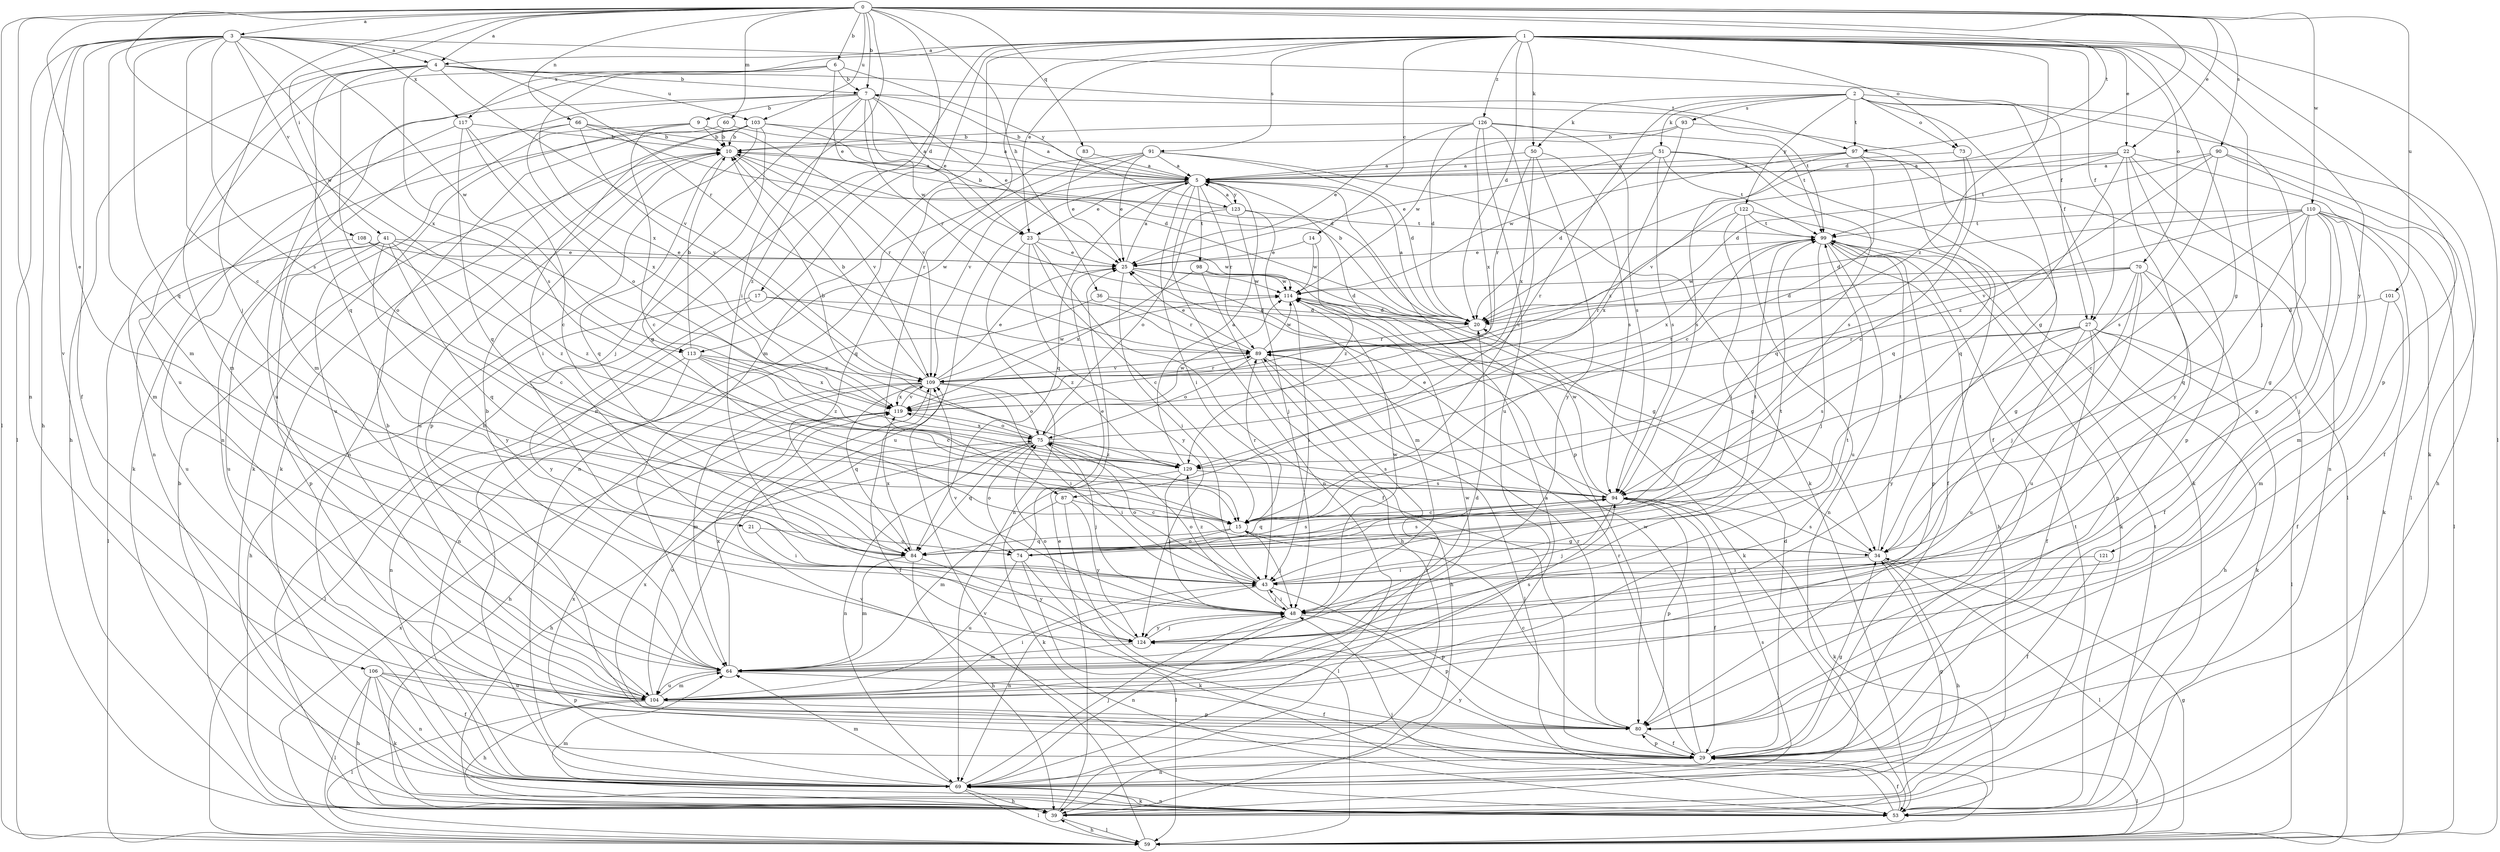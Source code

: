 strict digraph  {
0;
1;
2;
3;
4;
5;
6;
7;
9;
10;
14;
15;
17;
20;
21;
22;
23;
25;
27;
29;
34;
36;
39;
41;
43;
48;
50;
51;
53;
59;
60;
64;
66;
69;
70;
73;
74;
75;
80;
83;
84;
87;
89;
90;
91;
93;
94;
97;
98;
99;
101;
103;
104;
106;
108;
109;
110;
113;
114;
117;
119;
121;
122;
123;
124;
126;
129;
0 -> 3  [label=a];
0 -> 4  [label=a];
0 -> 6  [label=b];
0 -> 7  [label=b];
0 -> 17  [label=d];
0 -> 20  [label=d];
0 -> 21  [label=e];
0 -> 22  [label=e];
0 -> 36  [label=h];
0 -> 41  [label=i];
0 -> 43  [label=i];
0 -> 48  [label=j];
0 -> 59  [label=l];
0 -> 60  [label=m];
0 -> 66  [label=n];
0 -> 69  [label=n];
0 -> 83  [label=q];
0 -> 90  [label=s];
0 -> 97  [label=t];
0 -> 101  [label=u];
0 -> 103  [label=u];
0 -> 110  [label=w];
0 -> 113  [label=w];
1 -> 4  [label=a];
1 -> 14  [label=c];
1 -> 20  [label=d];
1 -> 22  [label=e];
1 -> 23  [label=e];
1 -> 27  [label=f];
1 -> 34  [label=g];
1 -> 39  [label=h];
1 -> 48  [label=j];
1 -> 50  [label=k];
1 -> 59  [label=l];
1 -> 64  [label=m];
1 -> 69  [label=n];
1 -> 70  [label=o];
1 -> 73  [label=o];
1 -> 80  [label=p];
1 -> 87  [label=r];
1 -> 91  [label=s];
1 -> 117  [label=x];
1 -> 121  [label=y];
1 -> 126  [label=z];
1 -> 129  [label=z];
2 -> 27  [label=f];
2 -> 34  [label=g];
2 -> 50  [label=k];
2 -> 51  [label=k];
2 -> 53  [label=k];
2 -> 73  [label=o];
2 -> 80  [label=p];
2 -> 87  [label=r];
2 -> 93  [label=s];
2 -> 97  [label=t];
2 -> 122  [label=y];
3 -> 4  [label=a];
3 -> 15  [label=c];
3 -> 27  [label=f];
3 -> 29  [label=f];
3 -> 39  [label=h];
3 -> 59  [label=l];
3 -> 64  [label=m];
3 -> 84  [label=q];
3 -> 89  [label=r];
3 -> 94  [label=s];
3 -> 106  [label=v];
3 -> 108  [label=v];
3 -> 113  [label=w];
3 -> 117  [label=x];
3 -> 119  [label=x];
4 -> 7  [label=b];
4 -> 39  [label=h];
4 -> 64  [label=m];
4 -> 74  [label=o];
4 -> 84  [label=q];
4 -> 94  [label=s];
4 -> 97  [label=t];
4 -> 103  [label=u];
4 -> 109  [label=v];
5 -> 7  [label=b];
5 -> 23  [label=e];
5 -> 43  [label=i];
5 -> 69  [label=n];
5 -> 80  [label=p];
5 -> 84  [label=q];
5 -> 89  [label=r];
5 -> 98  [label=t];
5 -> 104  [label=u];
5 -> 113  [label=w];
5 -> 123  [label=y];
6 -> 7  [label=b];
6 -> 23  [label=e];
6 -> 64  [label=m];
6 -> 104  [label=u];
6 -> 119  [label=x];
6 -> 123  [label=y];
7 -> 9  [label=b];
7 -> 23  [label=e];
7 -> 25  [label=e];
7 -> 48  [label=j];
7 -> 69  [label=n];
7 -> 89  [label=r];
7 -> 99  [label=t];
7 -> 104  [label=u];
7 -> 114  [label=w];
7 -> 129  [label=z];
9 -> 10  [label=b];
9 -> 15  [label=c];
9 -> 53  [label=k];
9 -> 104  [label=u];
9 -> 109  [label=v];
10 -> 5  [label=a];
10 -> 84  [label=q];
10 -> 89  [label=r];
10 -> 104  [label=u];
10 -> 109  [label=v];
14 -> 25  [label=e];
14 -> 114  [label=w];
14 -> 129  [label=z];
15 -> 34  [label=g];
15 -> 48  [label=j];
15 -> 74  [label=o];
15 -> 84  [label=q];
15 -> 89  [label=r];
17 -> 20  [label=d];
17 -> 39  [label=h];
17 -> 124  [label=y];
17 -> 129  [label=z];
20 -> 5  [label=a];
20 -> 10  [label=b];
20 -> 89  [label=r];
21 -> 43  [label=i];
21 -> 74  [label=o];
22 -> 5  [label=a];
22 -> 59  [label=l];
22 -> 69  [label=n];
22 -> 80  [label=p];
22 -> 84  [label=q];
22 -> 99  [label=t];
22 -> 109  [label=v];
22 -> 124  [label=y];
23 -> 15  [label=c];
23 -> 25  [label=e];
23 -> 29  [label=f];
23 -> 69  [label=n];
23 -> 114  [label=w];
23 -> 124  [label=y];
25 -> 5  [label=a];
25 -> 20  [label=d];
25 -> 34  [label=g];
25 -> 43  [label=i];
25 -> 114  [label=w];
27 -> 29  [label=f];
27 -> 39  [label=h];
27 -> 53  [label=k];
27 -> 59  [label=l];
27 -> 89  [label=r];
27 -> 94  [label=s];
27 -> 104  [label=u];
27 -> 124  [label=y];
29 -> 20  [label=d];
29 -> 34  [label=g];
29 -> 59  [label=l];
29 -> 69  [label=n];
29 -> 80  [label=p];
29 -> 89  [label=r];
29 -> 114  [label=w];
29 -> 119  [label=x];
29 -> 124  [label=y];
34 -> 39  [label=h];
34 -> 43  [label=i];
34 -> 59  [label=l];
34 -> 94  [label=s];
34 -> 99  [label=t];
36 -> 20  [label=d];
36 -> 69  [label=n];
36 -> 89  [label=r];
39 -> 5  [label=a];
39 -> 10  [label=b];
39 -> 25  [label=e];
39 -> 59  [label=l];
39 -> 99  [label=t];
41 -> 15  [label=c];
41 -> 25  [label=e];
41 -> 59  [label=l];
41 -> 80  [label=p];
41 -> 84  [label=q];
41 -> 104  [label=u];
41 -> 124  [label=y];
41 -> 129  [label=z];
43 -> 48  [label=j];
43 -> 69  [label=n];
43 -> 75  [label=o];
43 -> 80  [label=p];
43 -> 99  [label=t];
43 -> 129  [label=z];
48 -> 43  [label=i];
48 -> 69  [label=n];
48 -> 75  [label=o];
48 -> 80  [label=p];
48 -> 109  [label=v];
48 -> 114  [label=w];
48 -> 124  [label=y];
50 -> 5  [label=a];
50 -> 89  [label=r];
50 -> 94  [label=s];
50 -> 119  [label=x];
50 -> 124  [label=y];
51 -> 5  [label=a];
51 -> 20  [label=d];
51 -> 25  [label=e];
51 -> 53  [label=k];
51 -> 84  [label=q];
51 -> 94  [label=s];
51 -> 99  [label=t];
53 -> 29  [label=f];
53 -> 48  [label=j];
53 -> 64  [label=m];
53 -> 69  [label=n];
53 -> 99  [label=t];
53 -> 109  [label=v];
59 -> 34  [label=g];
59 -> 39  [label=h];
59 -> 109  [label=v];
59 -> 119  [label=x];
60 -> 5  [label=a];
60 -> 10  [label=b];
60 -> 69  [label=n];
64 -> 10  [label=b];
64 -> 20  [label=d];
64 -> 29  [label=f];
64 -> 94  [label=s];
64 -> 104  [label=u];
64 -> 119  [label=x];
66 -> 5  [label=a];
66 -> 10  [label=b];
66 -> 20  [label=d];
66 -> 64  [label=m];
66 -> 109  [label=v];
66 -> 119  [label=x];
69 -> 34  [label=g];
69 -> 39  [label=h];
69 -> 48  [label=j];
69 -> 53  [label=k];
69 -> 59  [label=l];
69 -> 64  [label=m];
69 -> 89  [label=r];
69 -> 94  [label=s];
69 -> 119  [label=x];
70 -> 20  [label=d];
70 -> 29  [label=f];
70 -> 34  [label=g];
70 -> 48  [label=j];
70 -> 80  [label=p];
70 -> 89  [label=r];
70 -> 104  [label=u];
70 -> 114  [label=w];
73 -> 5  [label=a];
73 -> 15  [label=c];
73 -> 94  [label=s];
74 -> 25  [label=e];
74 -> 53  [label=k];
74 -> 59  [label=l];
74 -> 75  [label=o];
74 -> 94  [label=s];
74 -> 99  [label=t];
74 -> 104  [label=u];
75 -> 10  [label=b];
75 -> 39  [label=h];
75 -> 43  [label=i];
75 -> 48  [label=j];
75 -> 69  [label=n];
75 -> 84  [label=q];
75 -> 94  [label=s];
75 -> 99  [label=t];
75 -> 114  [label=w];
75 -> 119  [label=x];
75 -> 129  [label=z];
80 -> 15  [label=c];
80 -> 29  [label=f];
80 -> 89  [label=r];
83 -> 5  [label=a];
83 -> 25  [label=e];
84 -> 39  [label=h];
84 -> 64  [label=m];
84 -> 94  [label=s];
84 -> 119  [label=x];
84 -> 124  [label=y];
87 -> 15  [label=c];
87 -> 59  [label=l];
87 -> 64  [label=m];
87 -> 124  [label=y];
89 -> 25  [label=e];
89 -> 39  [label=h];
89 -> 59  [label=l];
89 -> 75  [label=o];
89 -> 109  [label=v];
89 -> 114  [label=w];
90 -> 5  [label=a];
90 -> 20  [label=d];
90 -> 29  [label=f];
90 -> 39  [label=h];
90 -> 94  [label=s];
90 -> 129  [label=z];
91 -> 5  [label=a];
91 -> 20  [label=d];
91 -> 25  [label=e];
91 -> 53  [label=k];
91 -> 69  [label=n];
91 -> 84  [label=q];
91 -> 109  [label=v];
93 -> 10  [label=b];
93 -> 29  [label=f];
93 -> 114  [label=w];
93 -> 129  [label=z];
94 -> 15  [label=c];
94 -> 25  [label=e];
94 -> 29  [label=f];
94 -> 48  [label=j];
94 -> 53  [label=k];
94 -> 80  [label=p];
94 -> 84  [label=q];
94 -> 114  [label=w];
97 -> 5  [label=a];
97 -> 15  [label=c];
97 -> 59  [label=l];
97 -> 84  [label=q];
97 -> 94  [label=s];
97 -> 114  [label=w];
98 -> 34  [label=g];
98 -> 39  [label=h];
98 -> 114  [label=w];
98 -> 119  [label=x];
99 -> 25  [label=e];
99 -> 39  [label=h];
99 -> 48  [label=j];
99 -> 53  [label=k];
99 -> 69  [label=n];
99 -> 80  [label=p];
99 -> 119  [label=x];
101 -> 20  [label=d];
101 -> 29  [label=f];
101 -> 64  [label=m];
103 -> 5  [label=a];
103 -> 10  [label=b];
103 -> 20  [label=d];
103 -> 34  [label=g];
103 -> 43  [label=i];
103 -> 53  [label=k];
103 -> 69  [label=n];
103 -> 80  [label=p];
104 -> 10  [label=b];
104 -> 39  [label=h];
104 -> 43  [label=i];
104 -> 59  [label=l];
104 -> 64  [label=m];
104 -> 75  [label=o];
104 -> 80  [label=p];
104 -> 114  [label=w];
106 -> 29  [label=f];
106 -> 39  [label=h];
106 -> 53  [label=k];
106 -> 59  [label=l];
106 -> 69  [label=n];
106 -> 80  [label=p];
106 -> 104  [label=u];
108 -> 25  [label=e];
108 -> 104  [label=u];
108 -> 129  [label=z];
109 -> 10  [label=b];
109 -> 25  [label=e];
109 -> 29  [label=f];
109 -> 39  [label=h];
109 -> 43  [label=i];
109 -> 64  [label=m];
109 -> 75  [label=o];
109 -> 84  [label=q];
109 -> 89  [label=r];
109 -> 114  [label=w];
109 -> 119  [label=x];
110 -> 15  [label=c];
110 -> 20  [label=d];
110 -> 34  [label=g];
110 -> 43  [label=i];
110 -> 48  [label=j];
110 -> 53  [label=k];
110 -> 59  [label=l];
110 -> 64  [label=m];
110 -> 84  [label=q];
110 -> 99  [label=t];
110 -> 109  [label=v];
113 -> 10  [label=b];
113 -> 15  [label=c];
113 -> 59  [label=l];
113 -> 69  [label=n];
113 -> 109  [label=v];
113 -> 119  [label=x];
113 -> 129  [label=z];
114 -> 20  [label=d];
114 -> 43  [label=i];
114 -> 53  [label=k];
117 -> 10  [label=b];
117 -> 15  [label=c];
117 -> 53  [label=k];
117 -> 75  [label=o];
117 -> 84  [label=q];
119 -> 75  [label=o];
119 -> 109  [label=v];
121 -> 29  [label=f];
121 -> 43  [label=i];
122 -> 29  [label=f];
122 -> 43  [label=i];
122 -> 99  [label=t];
122 -> 104  [label=u];
122 -> 119  [label=x];
123 -> 5  [label=a];
123 -> 10  [label=b];
123 -> 48  [label=j];
123 -> 64  [label=m];
123 -> 75  [label=o];
123 -> 99  [label=t];
124 -> 48  [label=j];
124 -> 64  [label=m];
124 -> 75  [label=o];
124 -> 99  [label=t];
126 -> 10  [label=b];
126 -> 15  [label=c];
126 -> 20  [label=d];
126 -> 25  [label=e];
126 -> 94  [label=s];
126 -> 99  [label=t];
126 -> 104  [label=u];
126 -> 119  [label=x];
129 -> 5  [label=a];
129 -> 48  [label=j];
129 -> 53  [label=k];
129 -> 94  [label=s];
}
